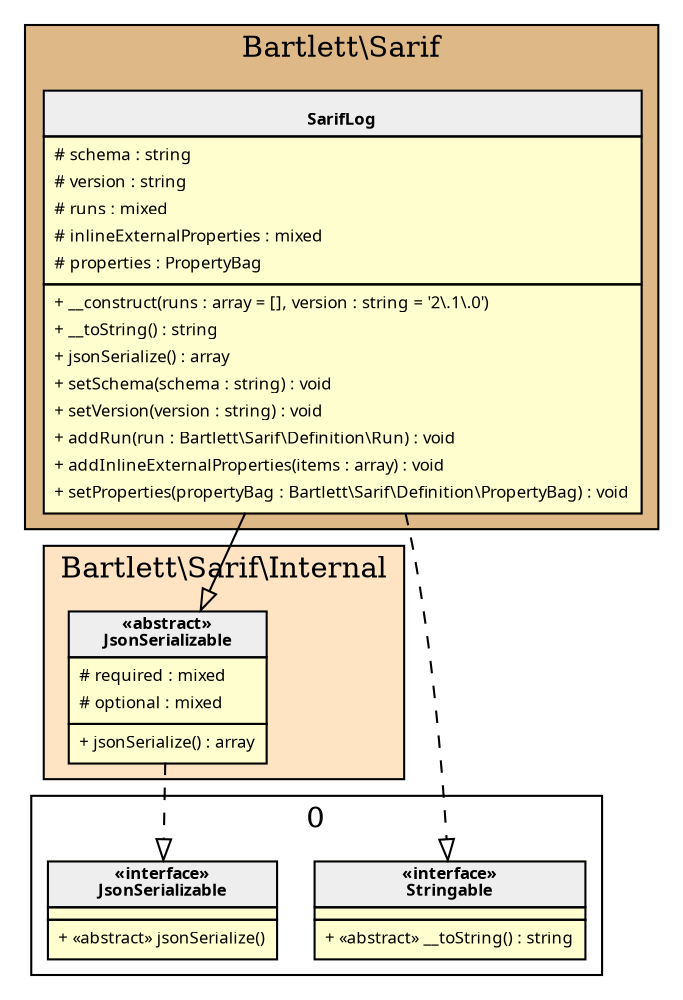 digraph {
  graph [name="G" overlap="false" rankdir="TB" bgcolor="transparent"]
  node [fontname="Verdana" fontsize=8 shape="none" margin=0 fillcolor="#FEFECE" style="filled"]
  edge [fontname="Verdana" fontsize=8]
  subgraph cluster_0 {
    graph [bgcolor="BurlyWood"]
    label = "Bartlett\\Sarif"
    "Bartlett\\Sarif\\SarifLog" [shape="none" label=<
<table cellspacing="0" border="0" cellborder="1">
    <tr><td bgcolor="#eeeeee"><b><br/>SarifLog</b></td></tr>
    <tr><td><table border="0" cellspacing="0" cellpadding="2">
    <tr><td align="left"># schema : string</td></tr>
    <tr><td align="left"># version : string</td></tr>
    <tr><td align="left"># runs : mixed</td></tr>
    <tr><td align="left"># inlineExternalProperties : mixed</td></tr>
    <tr><td align="left"># properties : PropertyBag</td></tr>
</table></td></tr>
    <tr><td><table border="0" cellspacing="0" cellpadding="2">
    <tr><td align="left">+ __construct(runs : array = [], version : string = '2\.1\.0')</td></tr>
    <tr><td align="left">+ __toString() : string</td></tr>
    <tr><td align="left">+ jsonSerialize() : array</td></tr>
    <tr><td align="left">+ setSchema(schema : string) : void</td></tr>
    <tr><td align="left">+ setVersion(version : string) : void</td></tr>
    <tr><td align="left">+ addRun(run : Bartlett\\Sarif\\Definition\\Run) : void</td></tr>
    <tr><td align="left">+ addInlineExternalProperties(items : array) : void</td></tr>
    <tr><td align="left">+ setProperties(propertyBag : Bartlett\\Sarif\\Definition\\PropertyBag) : void</td></tr>
</table></td></tr>
</table>>]
  }
  subgraph cluster_1 {
    graph [bgcolor="Bisque"]
    label = "Bartlett\\Sarif\\Internal"
    "Bartlett\\Sarif\\Internal\\JsonSerializable" [shape="none" label=<
<table cellspacing="0" border="0" cellborder="1">
    <tr><td bgcolor="#eeeeee"><b>«abstract»<br/>JsonSerializable</b></td></tr>
    <tr><td><table border="0" cellspacing="0" cellpadding="2">
    <tr><td align="left"># required : mixed</td></tr>
    <tr><td align="left"># optional : mixed</td></tr>
</table></td></tr>
    <tr><td><table border="0" cellspacing="0" cellpadding="2">
    <tr><td align="left">+ jsonSerialize() : array</td></tr>
</table></td></tr>
</table>>]
  }
  subgraph cluster_2 {
    label = 0
    "JsonSerializable" [shape="none" label=<
<table cellspacing="0" border="0" cellborder="1">
    <tr><td bgcolor="#eeeeee"><b>«interface»<br/>JsonSerializable</b></td></tr>
    <tr><td></td></tr>
    <tr><td><table border="0" cellspacing="0" cellpadding="2">
    <tr><td align="left">+ «abstract» jsonSerialize()</td></tr>
</table></td></tr>
</table>>]
    "Stringable" [shape="none" label=<
<table cellspacing="0" border="0" cellborder="1">
    <tr><td bgcolor="#eeeeee"><b>«interface»<br/>Stringable</b></td></tr>
    <tr><td></td></tr>
    <tr><td><table border="0" cellspacing="0" cellpadding="2">
    <tr><td align="left">+ «abstract» __toString() : string</td></tr>
</table></td></tr>
</table>>]
  }
  "Bartlett\\Sarif\\Internal\\JsonSerializable" -> "JsonSerializable" [arrowhead="empty" style="dashed"]
  "Bartlett\\Sarif\\SarifLog" -> "Bartlett\\Sarif\\Internal\\JsonSerializable" [arrowhead="empty" style="filled"]
  "Bartlett\\Sarif\\SarifLog" -> "Stringable" [arrowhead="empty" style="dashed"]
}
